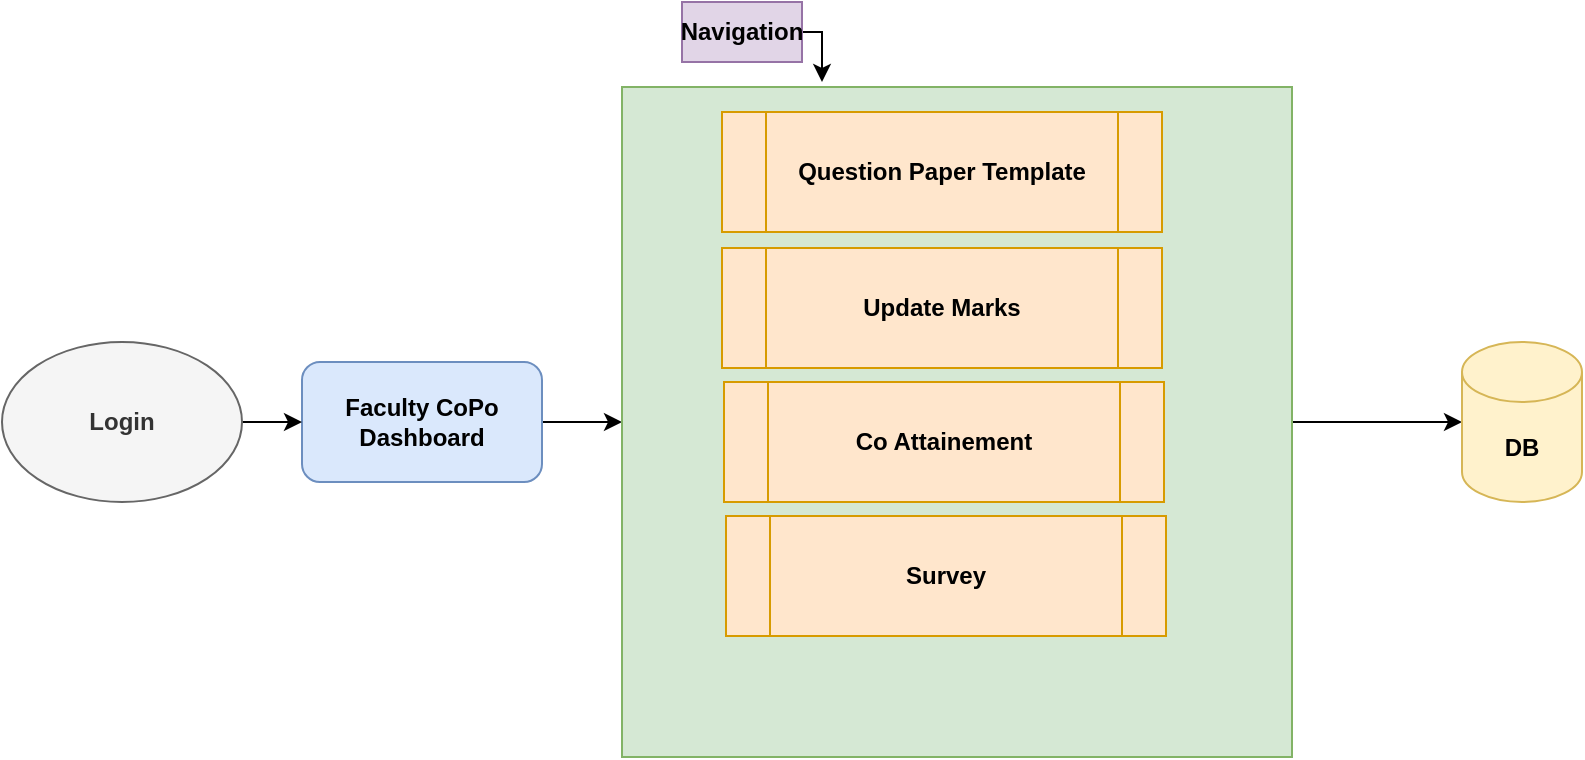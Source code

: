 <mxfile version="18.1.3" type="github">
  <diagram id="xRSx3QOqDf72Wf7o3ix3" name="Page-1">
    <mxGraphModel dx="1038" dy="539" grid="1" gridSize="10" guides="1" tooltips="1" connect="1" arrows="1" fold="1" page="1" pageScale="1" pageWidth="850" pageHeight="1100" math="0" shadow="0">
      <root>
        <mxCell id="0" />
        <mxCell id="1" parent="0" />
        <mxCell id="7_fLNaqWw60PJ-q3XdgR-8" value="" style="edgeStyle=orthogonalEdgeStyle;rounded=0;orthogonalLoop=1;jettySize=auto;html=1;" edge="1" parent="1" source="7_fLNaqWw60PJ-q3XdgR-3" target="7_fLNaqWw60PJ-q3XdgR-7">
          <mxGeometry relative="1" as="geometry" />
        </mxCell>
        <mxCell id="7_fLNaqWw60PJ-q3XdgR-3" value="&lt;b&gt;Faculty CoPo Dashboard&lt;/b&gt;" style="rounded=1;whiteSpace=wrap;html=1;fillColor=#dae8fc;strokeColor=#6c8ebf;" vertex="1" parent="1">
          <mxGeometry x="160" y="190" width="120" height="60" as="geometry" />
        </mxCell>
        <mxCell id="7_fLNaqWw60PJ-q3XdgR-5" value="" style="edgeStyle=orthogonalEdgeStyle;rounded=0;orthogonalLoop=1;jettySize=auto;html=1;" edge="1" parent="1" source="7_fLNaqWw60PJ-q3XdgR-4" target="7_fLNaqWw60PJ-q3XdgR-3">
          <mxGeometry relative="1" as="geometry" />
        </mxCell>
        <mxCell id="7_fLNaqWw60PJ-q3XdgR-4" value="&lt;b&gt;Login&lt;/b&gt;" style="ellipse;whiteSpace=wrap;html=1;fillColor=#f5f5f5;fontColor=#333333;strokeColor=#666666;" vertex="1" parent="1">
          <mxGeometry x="10" y="180" width="120" height="80" as="geometry" />
        </mxCell>
        <mxCell id="7_fLNaqWw60PJ-q3XdgR-16" value="" style="edgeStyle=orthogonalEdgeStyle;rounded=0;orthogonalLoop=1;jettySize=auto;html=1;" edge="1" parent="1" source="7_fLNaqWw60PJ-q3XdgR-7" target="7_fLNaqWw60PJ-q3XdgR-15">
          <mxGeometry relative="1" as="geometry" />
        </mxCell>
        <mxCell id="7_fLNaqWw60PJ-q3XdgR-7" value="" style="whiteSpace=wrap;html=1;aspect=fixed;fillColor=#d5e8d4;strokeColor=#82b366;" vertex="1" parent="1">
          <mxGeometry x="320" y="52.5" width="335" height="335" as="geometry" />
        </mxCell>
        <mxCell id="7_fLNaqWw60PJ-q3XdgR-10" value="&lt;b&gt;Question Paper Template&lt;/b&gt;" style="shape=process;whiteSpace=wrap;html=1;backgroundOutline=1;fillColor=#ffe6cc;strokeColor=#d79b00;" vertex="1" parent="1">
          <mxGeometry x="370" y="65" width="220" height="60" as="geometry" />
        </mxCell>
        <mxCell id="7_fLNaqWw60PJ-q3XdgR-17" style="edgeStyle=orthogonalEdgeStyle;rounded=0;orthogonalLoop=1;jettySize=auto;html=1;exitX=1;exitY=0.5;exitDx=0;exitDy=0;" edge="1" parent="1" source="7_fLNaqWw60PJ-q3XdgR-11">
          <mxGeometry relative="1" as="geometry">
            <mxPoint x="420" y="50" as="targetPoint" />
          </mxGeometry>
        </mxCell>
        <mxCell id="7_fLNaqWw60PJ-q3XdgR-11" value="Navigation" style="text;html=1;strokeColor=#9673a6;fillColor=#e1d5e7;align=center;verticalAlign=middle;whiteSpace=wrap;rounded=0;fontStyle=1" vertex="1" parent="1">
          <mxGeometry x="350" y="10" width="60" height="30" as="geometry" />
        </mxCell>
        <mxCell id="7_fLNaqWw60PJ-q3XdgR-12" value="&lt;b&gt;Update Marks&lt;/b&gt;" style="shape=process;whiteSpace=wrap;html=1;backgroundOutline=1;fillColor=#ffe6cc;strokeColor=#d79b00;" vertex="1" parent="1">
          <mxGeometry x="370" y="133" width="220" height="60" as="geometry" />
        </mxCell>
        <mxCell id="7_fLNaqWw60PJ-q3XdgR-13" value="&lt;b&gt;Co Attainement&lt;/b&gt;" style="shape=process;whiteSpace=wrap;html=1;backgroundOutline=1;fillColor=#ffe6cc;strokeColor=#d79b00;" vertex="1" parent="1">
          <mxGeometry x="371" y="200" width="220" height="60" as="geometry" />
        </mxCell>
        <mxCell id="7_fLNaqWw60PJ-q3XdgR-14" value="&lt;b&gt;Survey&lt;/b&gt;" style="shape=process;whiteSpace=wrap;html=1;backgroundOutline=1;fillColor=#ffe6cc;strokeColor=#d79b00;" vertex="1" parent="1">
          <mxGeometry x="372" y="267" width="220" height="60" as="geometry" />
        </mxCell>
        <mxCell id="7_fLNaqWw60PJ-q3XdgR-15" value="&lt;b&gt;DB&lt;/b&gt;" style="shape=cylinder3;whiteSpace=wrap;html=1;boundedLbl=1;backgroundOutline=1;size=15;fillColor=#fff2cc;strokeColor=#d6b656;" vertex="1" parent="1">
          <mxGeometry x="740" y="180" width="60" height="80" as="geometry" />
        </mxCell>
      </root>
    </mxGraphModel>
  </diagram>
</mxfile>
